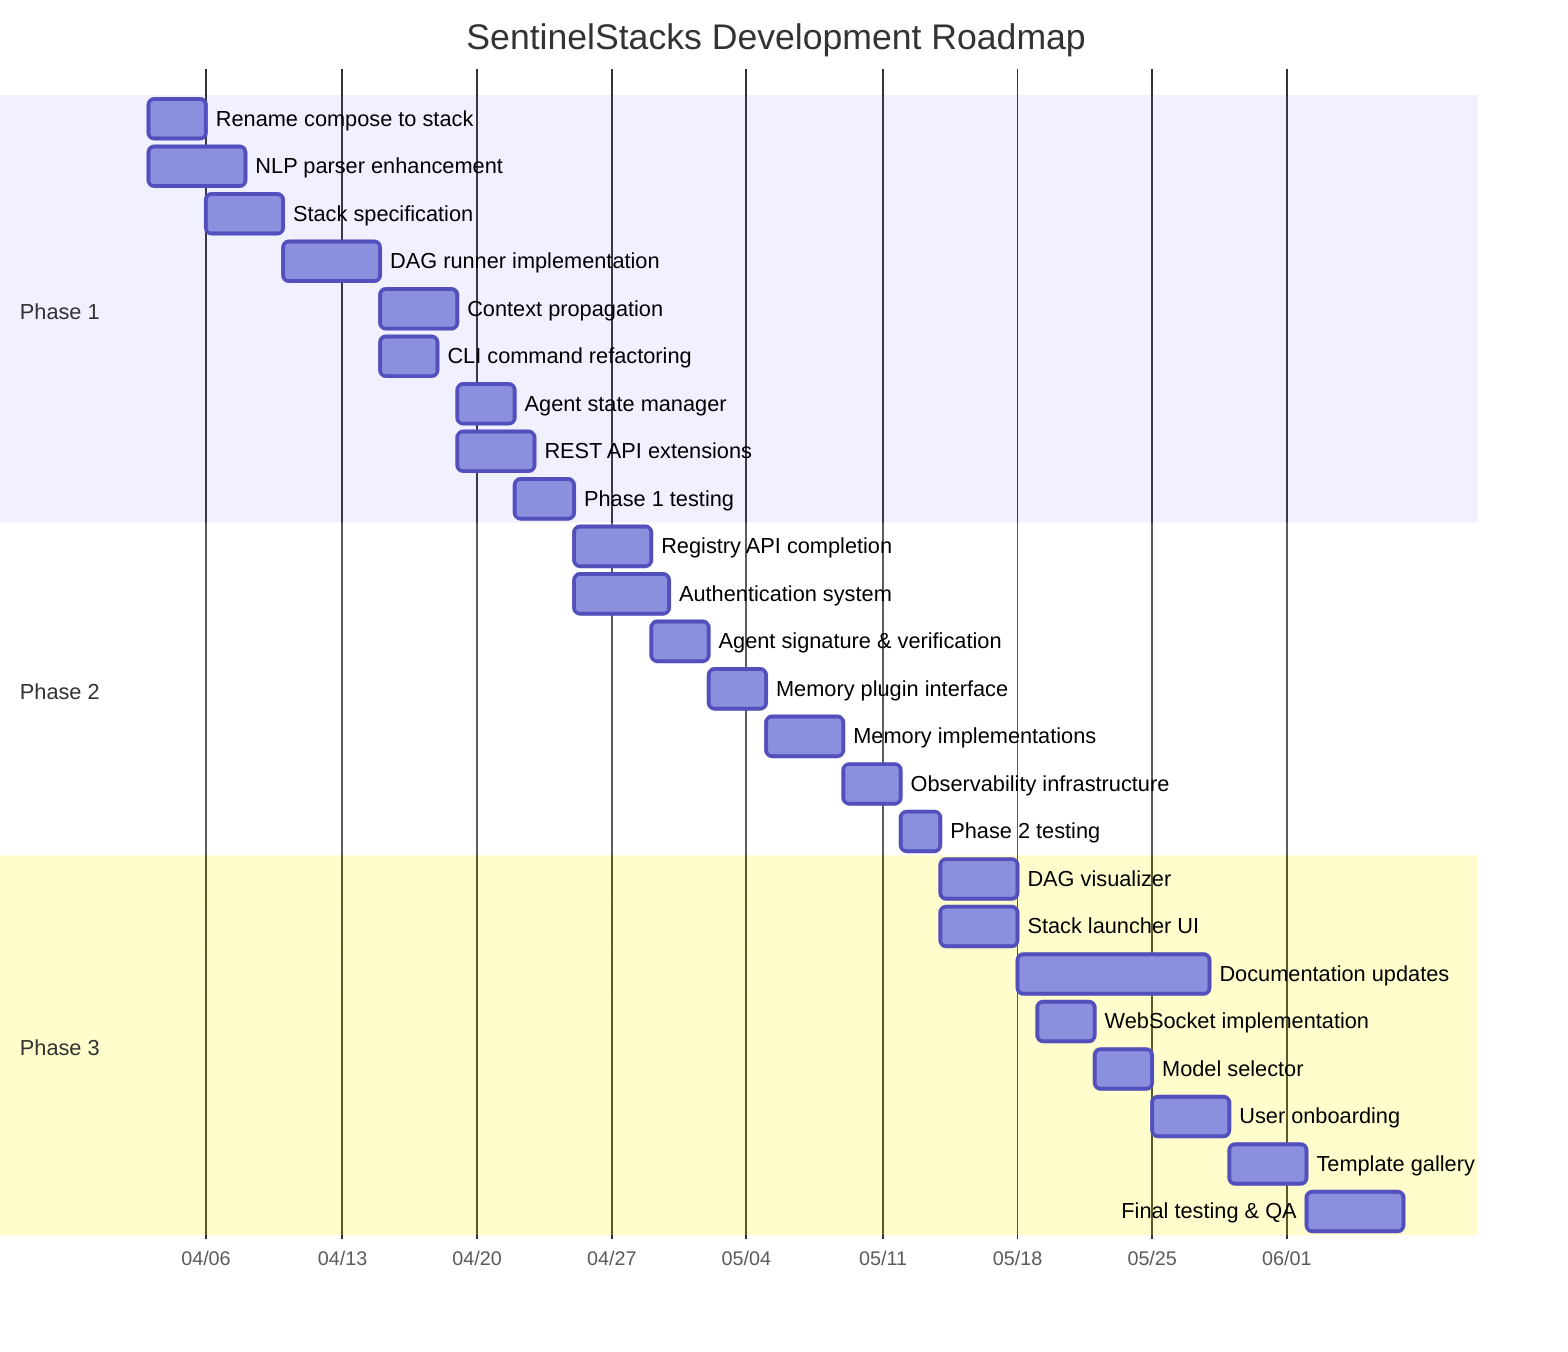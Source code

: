 gantt
    title SentinelStacks Development Roadmap
    dateFormat  YYYY-MM-DD
    axisFormat %m/%d
    
    section Phase 1
    Rename compose to stack            :p1_1, 2025-04-03, 3d
    NLP parser enhancement             :p1_2, 2025-04-03, 5d
    Stack specification                :p1_3, 2025-04-06, 4d
    DAG runner implementation          :p1_4, 2025-04-10, 5d
    Context propagation                :p1_5, 2025-04-15, 4d
    CLI command refactoring            :p1_6, 2025-04-15, 3d
    Agent state manager                :p1_7, 2025-04-19, 3d
    REST API extensions                :p1_8, 2025-04-19, 4d
    Phase 1 testing                    :p1_9, 2025-04-22, 3d
    
    section Phase 2
    Registry API completion            :p2_1, 2025-04-25, 4d
    Authentication system              :p2_2, 2025-04-25, 5d
    Agent signature & verification     :p2_3, 2025-04-29, 3d
    Memory plugin interface            :p2_4, 2025-05-02, 3d
    Memory implementations             :p2_5, 2025-05-05, 4d
    Observability infrastructure       :p2_6, 2025-05-09, 3d
    Phase 2 testing                    :p2_7, 2025-05-12, 2d
    
    section Phase 3
    DAG visualizer                     :p3_1, 2025-05-14, 4d
    Stack launcher UI                  :p3_2, 2025-05-14, 4d
    Documentation updates              :p3_3, 2025-05-18, 10d
    WebSocket implementation           :p3_4, 2025-05-19, 3d
    Model selector                     :p3_5, 2025-05-22, 3d
    User onboarding                    :p3_6, 2025-05-25, 4d
    Template gallery                   :p3_7, 2025-05-29, 4d
    Final testing & QA                 :p3_8, 2025-06-02, 5d